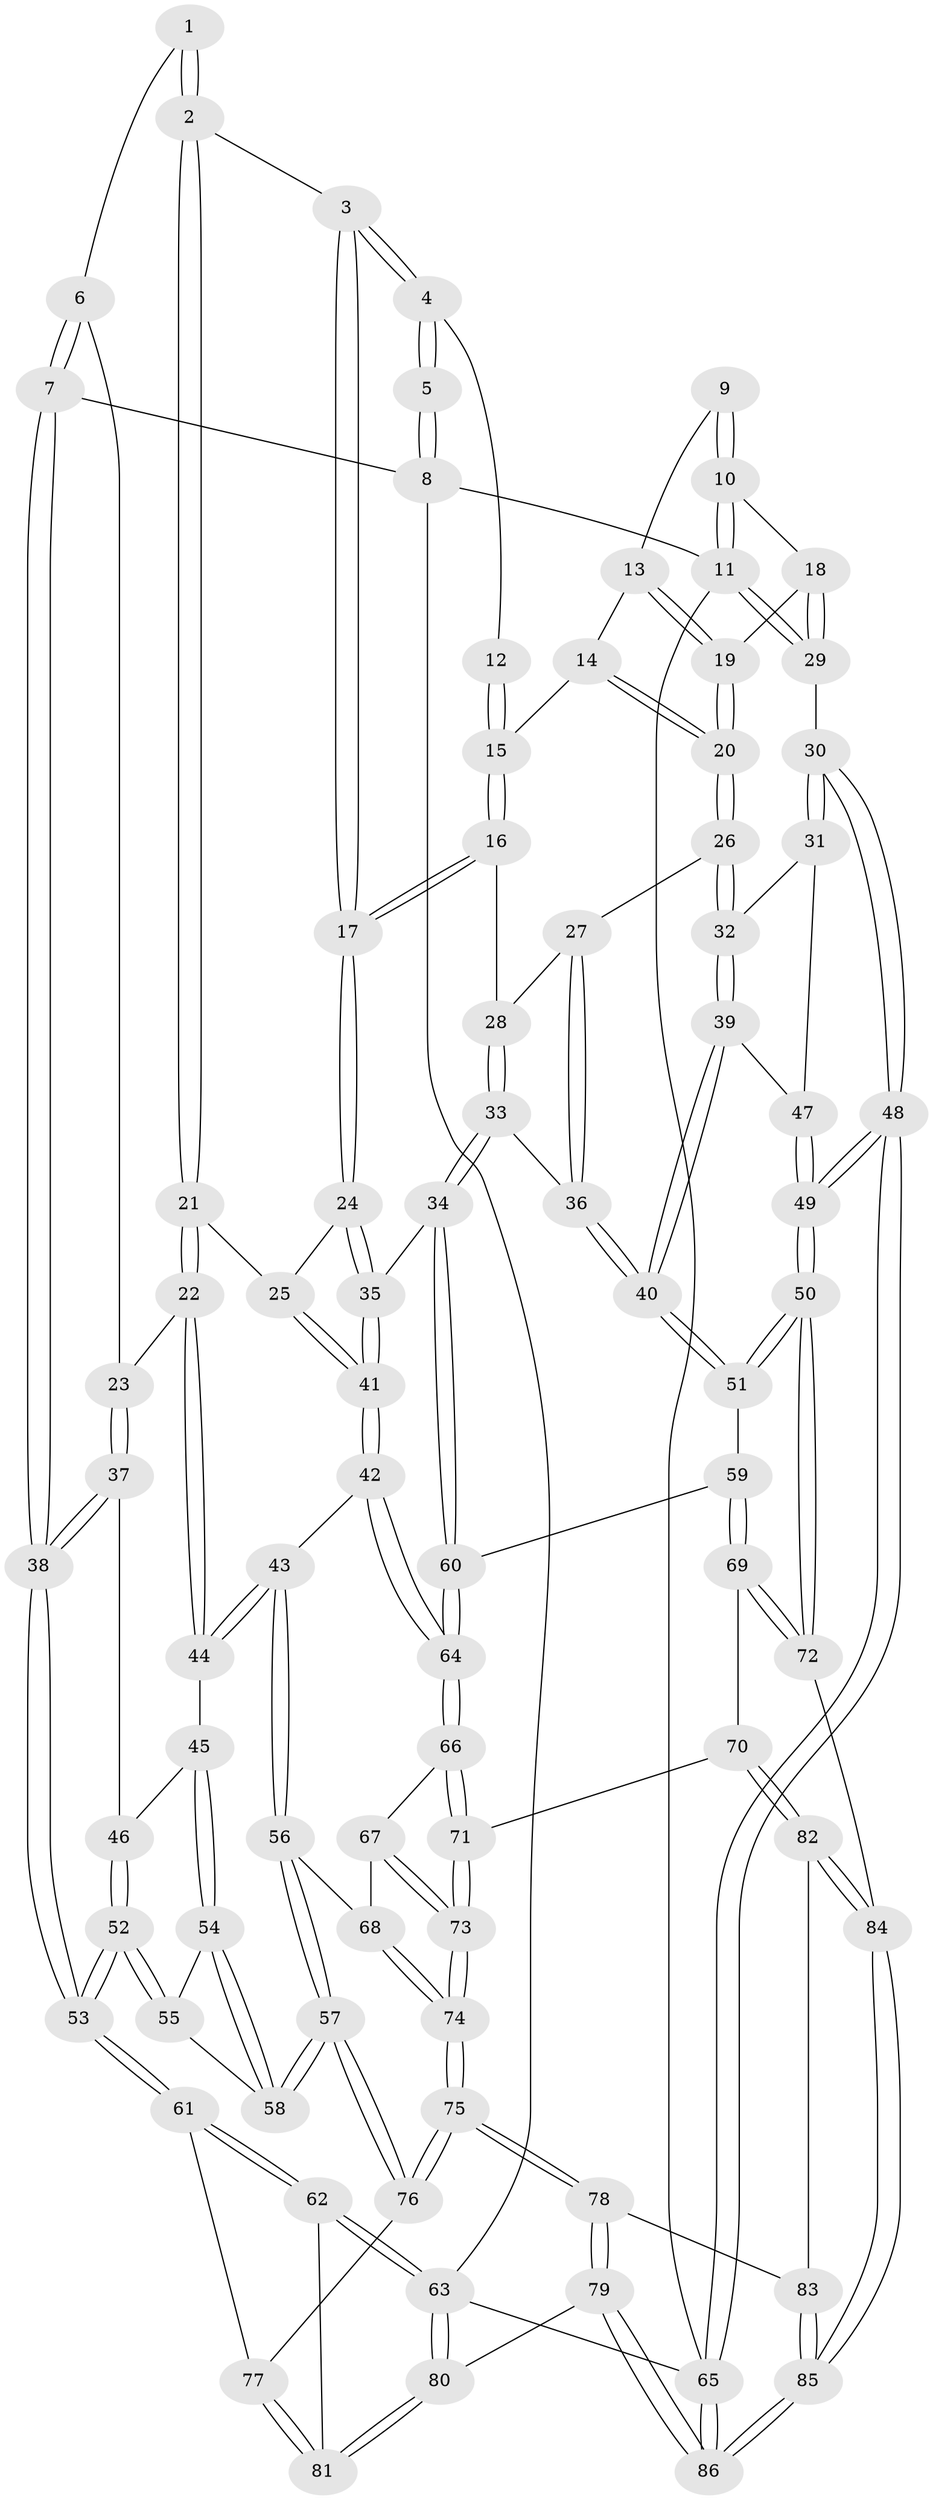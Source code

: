 // coarse degree distribution, {3: 0.14, 5: 0.4, 4: 0.36, 2: 0.04, 7: 0.02, 6: 0.04}
// Generated by graph-tools (version 1.1) at 2025/42/03/06/25 10:42:27]
// undirected, 86 vertices, 212 edges
graph export_dot {
graph [start="1"]
  node [color=gray90,style=filled];
  1 [pos="+0.28374958195248795+0"];
  2 [pos="+0.3099186836107836+0.11066968566451904"];
  3 [pos="+0.5016179238306986+0.049139456763125436"];
  4 [pos="+0.5625267089583958+0"];
  5 [pos="+0.2829027856814167+0"];
  6 [pos="+0.13626744367317364+0.12762810995435372"];
  7 [pos="+0+0"];
  8 [pos="+0+0"];
  9 [pos="+0.8867233141679506+0"];
  10 [pos="+1+0"];
  11 [pos="+1+0"];
  12 [pos="+0.5965422495490421+0"];
  13 [pos="+0.8534577454115445+0"];
  14 [pos="+0.7417432233291039+0.120704717362007"];
  15 [pos="+0.6879661053832395+0.13572057093997886"];
  16 [pos="+0.6662692264694334+0.19183983286691395"];
  17 [pos="+0.5146523262003062+0.2499303173236408"];
  18 [pos="+0.9008471656124504+0.15451452934470064"];
  19 [pos="+0.8894975818161505+0.16502927615663637"];
  20 [pos="+0.8893643209312201+0.16623791356796977"];
  21 [pos="+0.2907116437912133+0.23770109943919135"];
  22 [pos="+0.26176346315355475+0.2482918864948355"];
  23 [pos="+0.22966985555161398+0.2386051488220526"];
  24 [pos="+0.5009627122690351+0.26727502906255163"];
  25 [pos="+0.34590999431834984+0.2539708636010685"];
  26 [pos="+0.9134987010437234+0.25840839778217445"];
  27 [pos="+0.8498046208834037+0.2722631638030046"];
  28 [pos="+0.7236320163027121+0.23818459489855637"];
  29 [pos="+1+0"];
  30 [pos="+1+0.3157698931929733"];
  31 [pos="+0.9700354445182715+0.28932051412714316"];
  32 [pos="+0.9650156147032761+0.28785663611289286"];
  33 [pos="+0.6845848908952702+0.43608378322575675"];
  34 [pos="+0.6134244986996199+0.441364409521042"];
  35 [pos="+0.5401088003134037+0.3798069078635946"];
  36 [pos="+0.7225125294983081+0.4443314752282836"];
  37 [pos="+0+0.30087921606604084"];
  38 [pos="+0+0.23957033311928638"];
  39 [pos="+0.8187788690407617+0.466627155927767"];
  40 [pos="+0.7707810672874678+0.4834603940327553"];
  41 [pos="+0.3725638908525865+0.528986637818606"];
  42 [pos="+0.36787699788704203+0.5361734598288845"];
  43 [pos="+0.2979405347318244+0.55568587170644"];
  44 [pos="+0.21307591197546344+0.4325207608251894"];
  45 [pos="+0.10888282321441484+0.452434347961438"];
  46 [pos="+0.10721929221273423+0.4520779972169522"];
  47 [pos="+0.9090182775444519+0.4840777588316657"];
  48 [pos="+1+0.8134687399771457"];
  49 [pos="+1+0.810914421500426"];
  50 [pos="+1+0.7998939972514874"];
  51 [pos="+0.7964227027211469+0.5945961240591147"];
  52 [pos="+0+0.6020063739137231"];
  53 [pos="+0+0.6157650775936987"];
  54 [pos="+0.11620838211380581+0.5190817420292423"];
  55 [pos="+0.01182790774730629+0.6233290223770088"];
  56 [pos="+0.26039351291368645+0.6280796119688443"];
  57 [pos="+0.1832269647018348+0.6703141599841017"];
  58 [pos="+0.1581367635869682+0.6568516270850194"];
  59 [pos="+0.7247463913476152+0.63333696610165"];
  60 [pos="+0.586418512078138+0.5764065493400372"];
  61 [pos="+0+0.6498502684919018"];
  62 [pos="+0+0.8200007546952051"];
  63 [pos="+0+1"];
  64 [pos="+0.5242921646273895+0.6463506181797019"];
  65 [pos="+1+1"];
  66 [pos="+0.5242437406711737+0.7064148355266785"];
  67 [pos="+0.3798534466632198+0.7023698494992073"];
  68 [pos="+0.2841039203249322+0.653672428307386"];
  69 [pos="+0.6930216959515983+0.7259291723731741"];
  70 [pos="+0.5531825486651336+0.7496294205387738"];
  71 [pos="+0.5334110224612835+0.7341492811779418"];
  72 [pos="+0.803761827549006+0.8265879413536821"];
  73 [pos="+0.3645622427932855+0.8670283526078173"];
  74 [pos="+0.3604428493344245+0.8714641989008484"];
  75 [pos="+0.3053196052565311+0.9883906182747699"];
  76 [pos="+0.16985487479374609+0.7367074807016466"];
  77 [pos="+0.09329126537144436+0.7850367935415753"];
  78 [pos="+0.29887853426463434+1"];
  79 [pos="+0.2911432193928479+1"];
  80 [pos="+0.2502768337198213+1"];
  81 [pos="+0.058387429901744045+0.8737162129495316"];
  82 [pos="+0.5930927451589368+0.8640798089831563"];
  83 [pos="+0.5814624105984407+0.8848642467721616"];
  84 [pos="+0.7184948437239819+0.8881916999725367"];
  85 [pos="+0.7082404316519684+1"];
  86 [pos="+0.71118753432484+1"];
  1 -- 2;
  1 -- 2;
  1 -- 6;
  2 -- 3;
  2 -- 21;
  2 -- 21;
  3 -- 4;
  3 -- 4;
  3 -- 17;
  3 -- 17;
  4 -- 5;
  4 -- 5;
  4 -- 12;
  5 -- 8;
  5 -- 8;
  6 -- 7;
  6 -- 7;
  6 -- 23;
  7 -- 8;
  7 -- 38;
  7 -- 38;
  8 -- 11;
  8 -- 63;
  9 -- 10;
  9 -- 10;
  9 -- 13;
  10 -- 11;
  10 -- 11;
  10 -- 18;
  11 -- 29;
  11 -- 29;
  11 -- 65;
  12 -- 15;
  12 -- 15;
  13 -- 14;
  13 -- 19;
  13 -- 19;
  14 -- 15;
  14 -- 20;
  14 -- 20;
  15 -- 16;
  15 -- 16;
  16 -- 17;
  16 -- 17;
  16 -- 28;
  17 -- 24;
  17 -- 24;
  18 -- 19;
  18 -- 29;
  18 -- 29;
  19 -- 20;
  19 -- 20;
  20 -- 26;
  20 -- 26;
  21 -- 22;
  21 -- 22;
  21 -- 25;
  22 -- 23;
  22 -- 44;
  22 -- 44;
  23 -- 37;
  23 -- 37;
  24 -- 25;
  24 -- 35;
  24 -- 35;
  25 -- 41;
  25 -- 41;
  26 -- 27;
  26 -- 32;
  26 -- 32;
  27 -- 28;
  27 -- 36;
  27 -- 36;
  28 -- 33;
  28 -- 33;
  29 -- 30;
  30 -- 31;
  30 -- 31;
  30 -- 48;
  30 -- 48;
  31 -- 32;
  31 -- 47;
  32 -- 39;
  32 -- 39;
  33 -- 34;
  33 -- 34;
  33 -- 36;
  34 -- 35;
  34 -- 60;
  34 -- 60;
  35 -- 41;
  35 -- 41;
  36 -- 40;
  36 -- 40;
  37 -- 38;
  37 -- 38;
  37 -- 46;
  38 -- 53;
  38 -- 53;
  39 -- 40;
  39 -- 40;
  39 -- 47;
  40 -- 51;
  40 -- 51;
  41 -- 42;
  41 -- 42;
  42 -- 43;
  42 -- 64;
  42 -- 64;
  43 -- 44;
  43 -- 44;
  43 -- 56;
  43 -- 56;
  44 -- 45;
  45 -- 46;
  45 -- 54;
  45 -- 54;
  46 -- 52;
  46 -- 52;
  47 -- 49;
  47 -- 49;
  48 -- 49;
  48 -- 49;
  48 -- 65;
  48 -- 65;
  49 -- 50;
  49 -- 50;
  50 -- 51;
  50 -- 51;
  50 -- 72;
  50 -- 72;
  51 -- 59;
  52 -- 53;
  52 -- 53;
  52 -- 55;
  52 -- 55;
  53 -- 61;
  53 -- 61;
  54 -- 55;
  54 -- 58;
  54 -- 58;
  55 -- 58;
  56 -- 57;
  56 -- 57;
  56 -- 68;
  57 -- 58;
  57 -- 58;
  57 -- 76;
  57 -- 76;
  59 -- 60;
  59 -- 69;
  59 -- 69;
  60 -- 64;
  60 -- 64;
  61 -- 62;
  61 -- 62;
  61 -- 77;
  62 -- 63;
  62 -- 63;
  62 -- 81;
  63 -- 80;
  63 -- 80;
  63 -- 65;
  64 -- 66;
  64 -- 66;
  65 -- 86;
  65 -- 86;
  66 -- 67;
  66 -- 71;
  66 -- 71;
  67 -- 68;
  67 -- 73;
  67 -- 73;
  68 -- 74;
  68 -- 74;
  69 -- 70;
  69 -- 72;
  69 -- 72;
  70 -- 71;
  70 -- 82;
  70 -- 82;
  71 -- 73;
  71 -- 73;
  72 -- 84;
  73 -- 74;
  73 -- 74;
  74 -- 75;
  74 -- 75;
  75 -- 76;
  75 -- 76;
  75 -- 78;
  75 -- 78;
  76 -- 77;
  77 -- 81;
  77 -- 81;
  78 -- 79;
  78 -- 79;
  78 -- 83;
  79 -- 80;
  79 -- 86;
  79 -- 86;
  80 -- 81;
  80 -- 81;
  82 -- 83;
  82 -- 84;
  82 -- 84;
  83 -- 85;
  83 -- 85;
  84 -- 85;
  84 -- 85;
  85 -- 86;
  85 -- 86;
}
